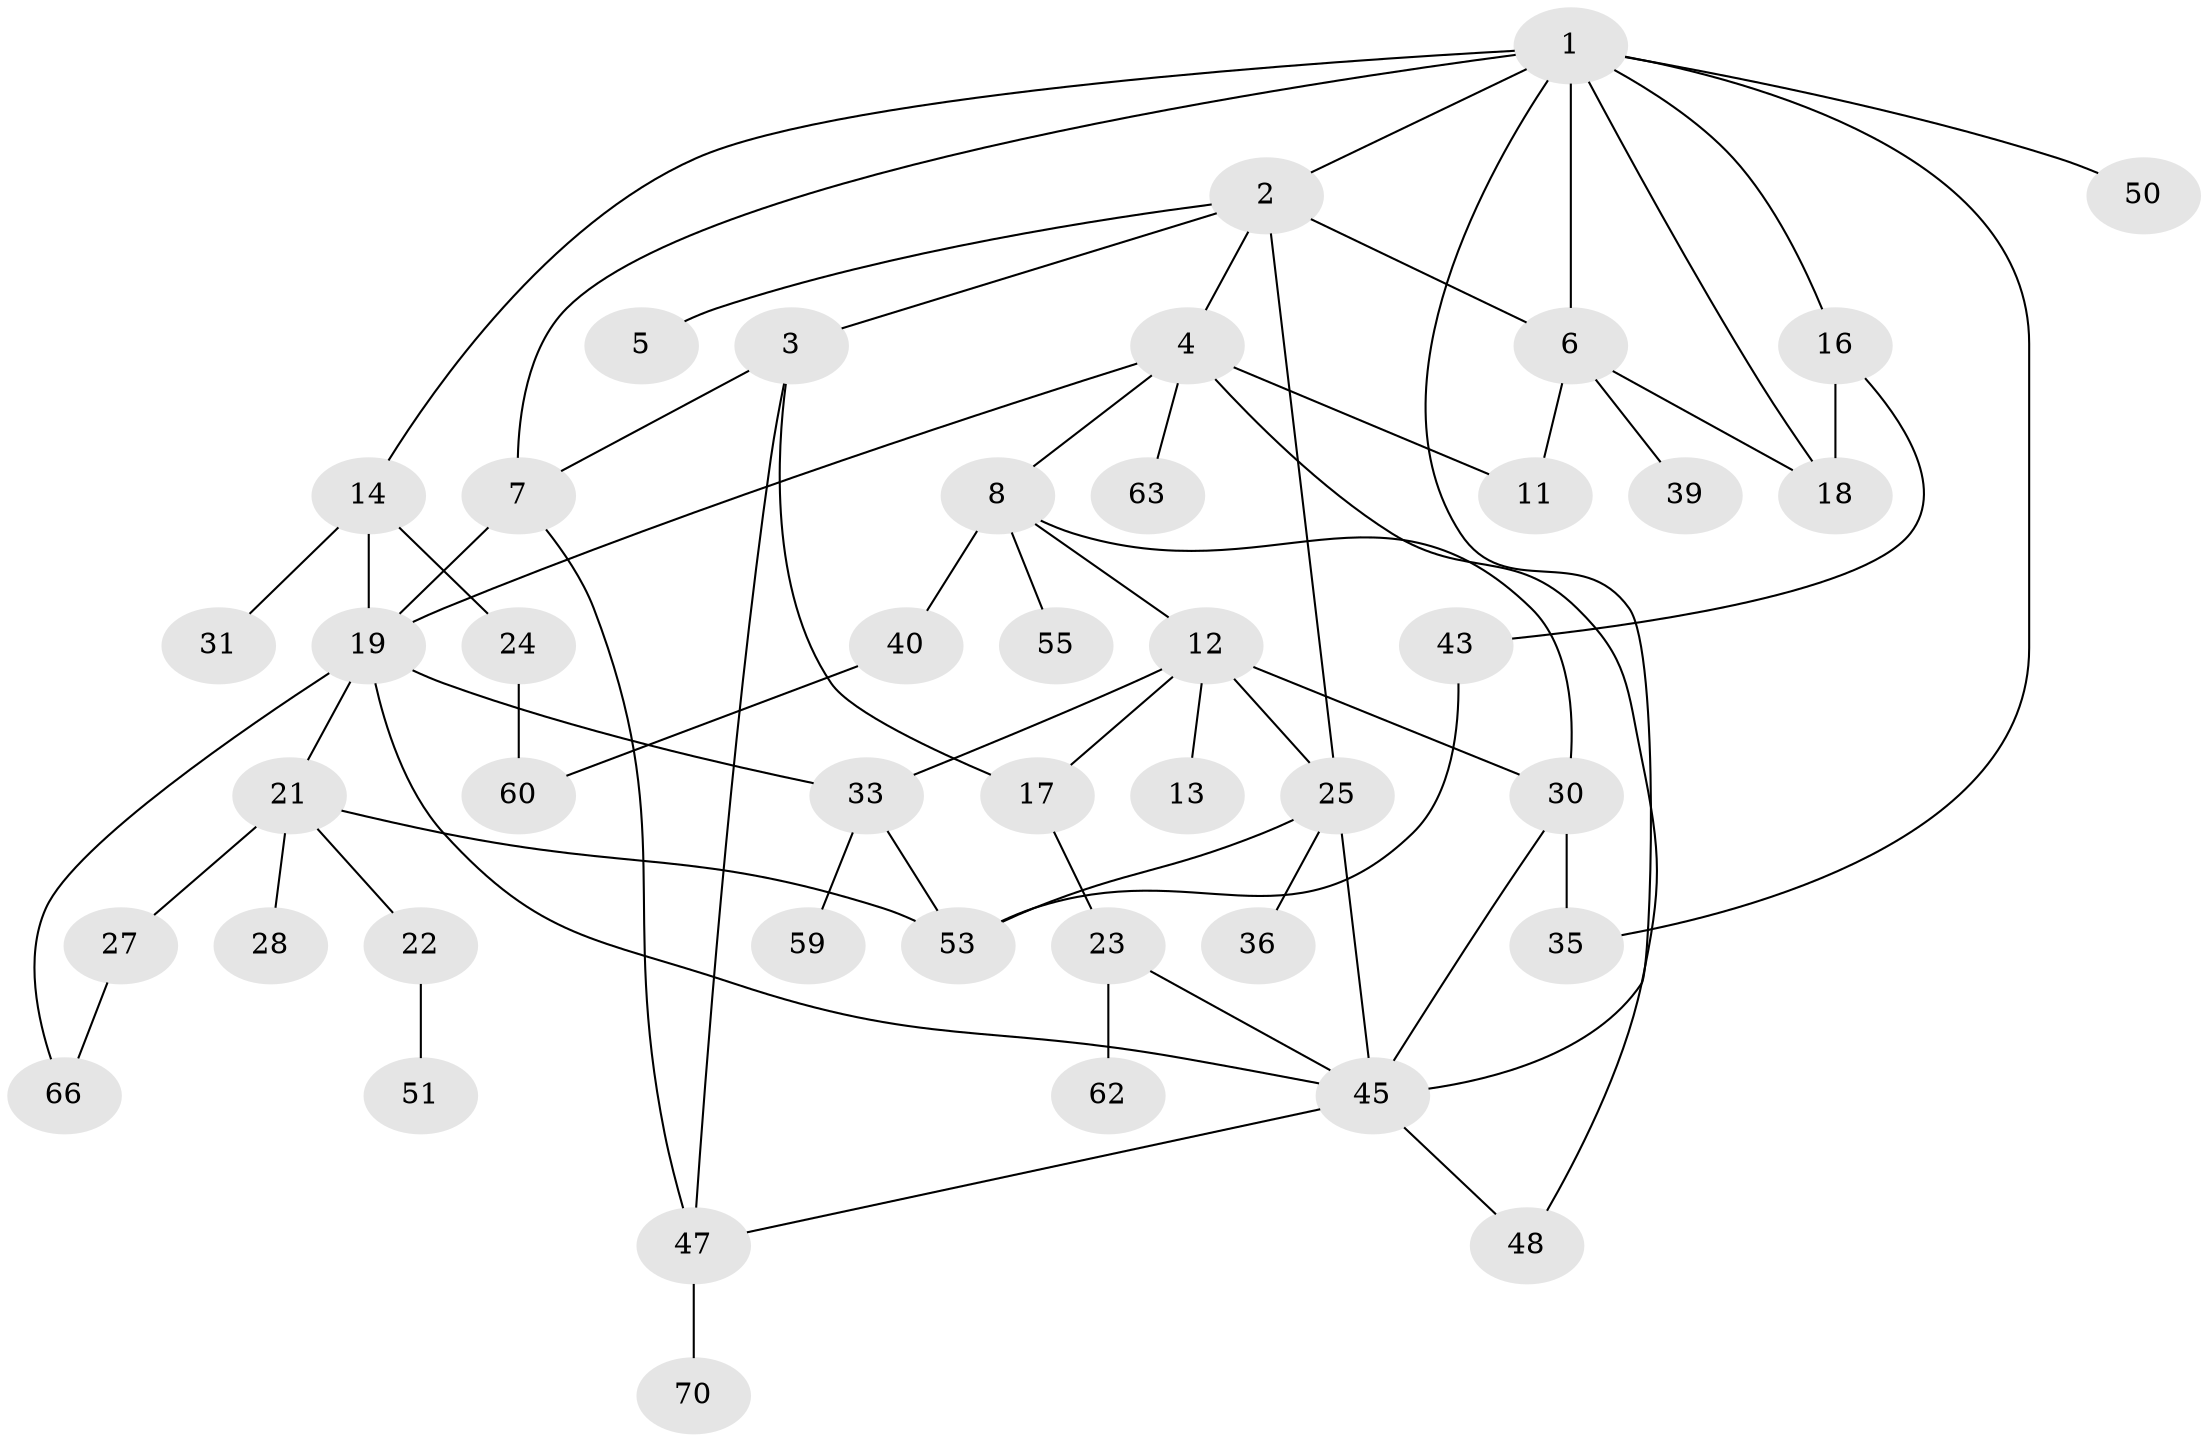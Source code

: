 // original degree distribution, {6: 0.05714285714285714, 4: 0.1, 5: 0.07142857142857142, 2: 0.2857142857142857, 1: 0.2714285714285714, 3: 0.2, 8: 0.014285714285714285}
// Generated by graph-tools (version 1.1) at 2025/10/02/27/25 16:10:53]
// undirected, 44 vertices, 67 edges
graph export_dot {
graph [start="1"]
  node [color=gray90,style=filled];
  1 [super="+34"];
  2 [super="+32"];
  3 [super="+38"];
  4 [super="+10"];
  5 [super="+9"];
  6 [super="+58"];
  7 [super="+20"];
  8 [super="+41"];
  11 [super="+52"];
  12 [super="+15"];
  13;
  14 [super="+57"];
  16;
  17 [super="+69"];
  18 [super="+46"];
  19 [super="+49"];
  21 [super="+56"];
  22 [super="+29"];
  23;
  24;
  25 [super="+26"];
  27;
  28;
  30 [super="+42"];
  31;
  33 [super="+37"];
  35;
  36 [super="+64"];
  39;
  40;
  43 [super="+44"];
  45 [super="+54"];
  47 [super="+65"];
  48 [super="+67"];
  50;
  51;
  53 [super="+61"];
  55;
  59;
  60;
  62;
  63;
  66 [super="+68"];
  70;
  1 -- 2;
  1 -- 7;
  1 -- 14;
  1 -- 16;
  1 -- 35;
  1 -- 18;
  1 -- 50;
  1 -- 6;
  1 -- 45;
  2 -- 3;
  2 -- 4;
  2 -- 5;
  2 -- 6;
  2 -- 25;
  3 -- 17;
  3 -- 47;
  3 -- 7;
  4 -- 8;
  4 -- 63;
  4 -- 48;
  4 -- 11;
  4 -- 19;
  6 -- 39;
  6 -- 18;
  6 -- 11;
  7 -- 19;
  7 -- 47;
  8 -- 12;
  8 -- 40;
  8 -- 30;
  8 -- 55;
  12 -- 13;
  12 -- 25;
  12 -- 17;
  12 -- 30;
  12 -- 33;
  14 -- 19;
  14 -- 24;
  14 -- 31;
  16 -- 18;
  16 -- 43;
  17 -- 23;
  19 -- 21;
  19 -- 33;
  19 -- 66;
  19 -- 45;
  21 -- 22;
  21 -- 27;
  21 -- 28;
  21 -- 53;
  22 -- 51;
  23 -- 45;
  23 -- 62;
  24 -- 60;
  25 -- 36;
  25 -- 53;
  25 -- 45;
  27 -- 66;
  30 -- 35;
  30 -- 45;
  33 -- 59;
  33 -- 53;
  40 -- 60;
  43 -- 53;
  45 -- 48;
  45 -- 47;
  47 -- 70;
}
